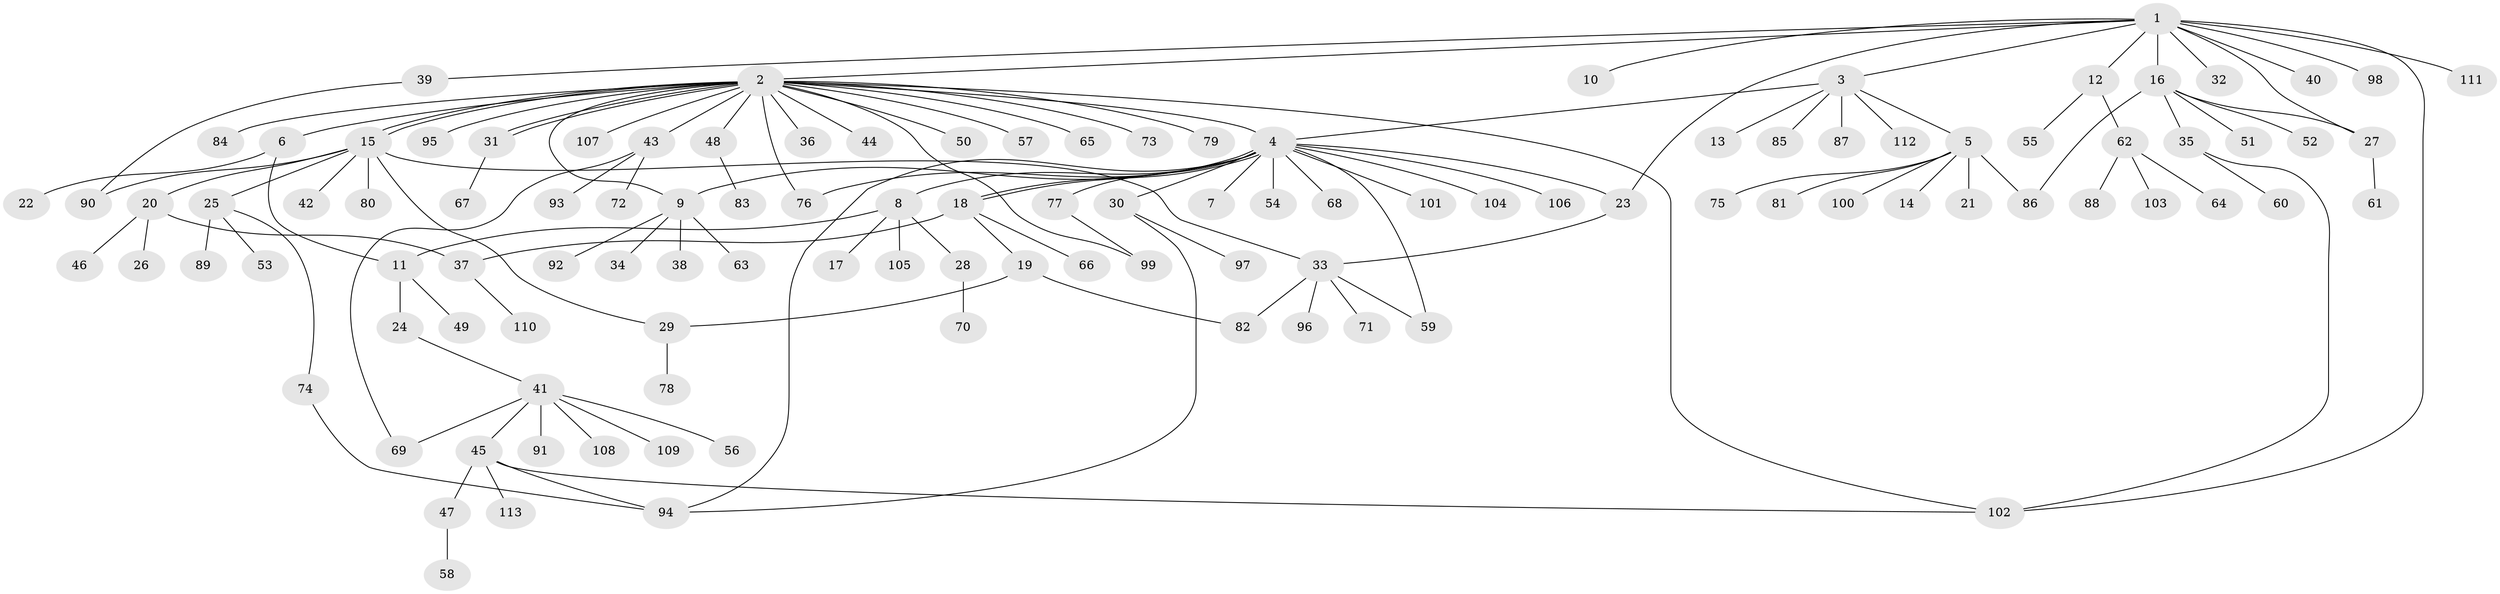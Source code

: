 // Generated by graph-tools (version 1.1) at 2025/01/03/09/25 03:01:52]
// undirected, 113 vertices, 136 edges
graph export_dot {
graph [start="1"]
  node [color=gray90,style=filled];
  1;
  2;
  3;
  4;
  5;
  6;
  7;
  8;
  9;
  10;
  11;
  12;
  13;
  14;
  15;
  16;
  17;
  18;
  19;
  20;
  21;
  22;
  23;
  24;
  25;
  26;
  27;
  28;
  29;
  30;
  31;
  32;
  33;
  34;
  35;
  36;
  37;
  38;
  39;
  40;
  41;
  42;
  43;
  44;
  45;
  46;
  47;
  48;
  49;
  50;
  51;
  52;
  53;
  54;
  55;
  56;
  57;
  58;
  59;
  60;
  61;
  62;
  63;
  64;
  65;
  66;
  67;
  68;
  69;
  70;
  71;
  72;
  73;
  74;
  75;
  76;
  77;
  78;
  79;
  80;
  81;
  82;
  83;
  84;
  85;
  86;
  87;
  88;
  89;
  90;
  91;
  92;
  93;
  94;
  95;
  96;
  97;
  98;
  99;
  100;
  101;
  102;
  103;
  104;
  105;
  106;
  107;
  108;
  109;
  110;
  111;
  112;
  113;
  1 -- 2;
  1 -- 3;
  1 -- 10;
  1 -- 12;
  1 -- 16;
  1 -- 23;
  1 -- 27;
  1 -- 32;
  1 -- 39;
  1 -- 40;
  1 -- 98;
  1 -- 102;
  1 -- 111;
  2 -- 4;
  2 -- 6;
  2 -- 9;
  2 -- 15;
  2 -- 15;
  2 -- 31;
  2 -- 31;
  2 -- 36;
  2 -- 43;
  2 -- 44;
  2 -- 48;
  2 -- 50;
  2 -- 57;
  2 -- 65;
  2 -- 73;
  2 -- 76;
  2 -- 79;
  2 -- 84;
  2 -- 95;
  2 -- 99;
  2 -- 102;
  2 -- 107;
  3 -- 4;
  3 -- 5;
  3 -- 13;
  3 -- 85;
  3 -- 87;
  3 -- 112;
  4 -- 7;
  4 -- 8;
  4 -- 9;
  4 -- 18;
  4 -- 18;
  4 -- 23;
  4 -- 30;
  4 -- 54;
  4 -- 59;
  4 -- 68;
  4 -- 76;
  4 -- 77;
  4 -- 94;
  4 -- 101;
  4 -- 104;
  4 -- 106;
  5 -- 14;
  5 -- 21;
  5 -- 75;
  5 -- 81;
  5 -- 86;
  5 -- 100;
  6 -- 11;
  6 -- 22;
  8 -- 11;
  8 -- 17;
  8 -- 28;
  8 -- 105;
  9 -- 34;
  9 -- 38;
  9 -- 63;
  9 -- 92;
  11 -- 24;
  11 -- 49;
  12 -- 55;
  12 -- 62;
  15 -- 20;
  15 -- 25;
  15 -- 29;
  15 -- 33;
  15 -- 42;
  15 -- 80;
  15 -- 90;
  16 -- 27;
  16 -- 35;
  16 -- 51;
  16 -- 52;
  16 -- 86;
  18 -- 19;
  18 -- 37;
  18 -- 66;
  19 -- 29;
  19 -- 82;
  20 -- 26;
  20 -- 37;
  20 -- 46;
  23 -- 33;
  24 -- 41;
  25 -- 53;
  25 -- 74;
  25 -- 89;
  27 -- 61;
  28 -- 70;
  29 -- 78;
  30 -- 94;
  30 -- 97;
  31 -- 67;
  33 -- 59;
  33 -- 71;
  33 -- 82;
  33 -- 96;
  35 -- 60;
  35 -- 102;
  37 -- 110;
  39 -- 90;
  41 -- 45;
  41 -- 56;
  41 -- 69;
  41 -- 91;
  41 -- 108;
  41 -- 109;
  43 -- 69;
  43 -- 72;
  43 -- 93;
  45 -- 47;
  45 -- 94;
  45 -- 102;
  45 -- 113;
  47 -- 58;
  48 -- 83;
  62 -- 64;
  62 -- 88;
  62 -- 103;
  74 -- 94;
  77 -- 99;
}
